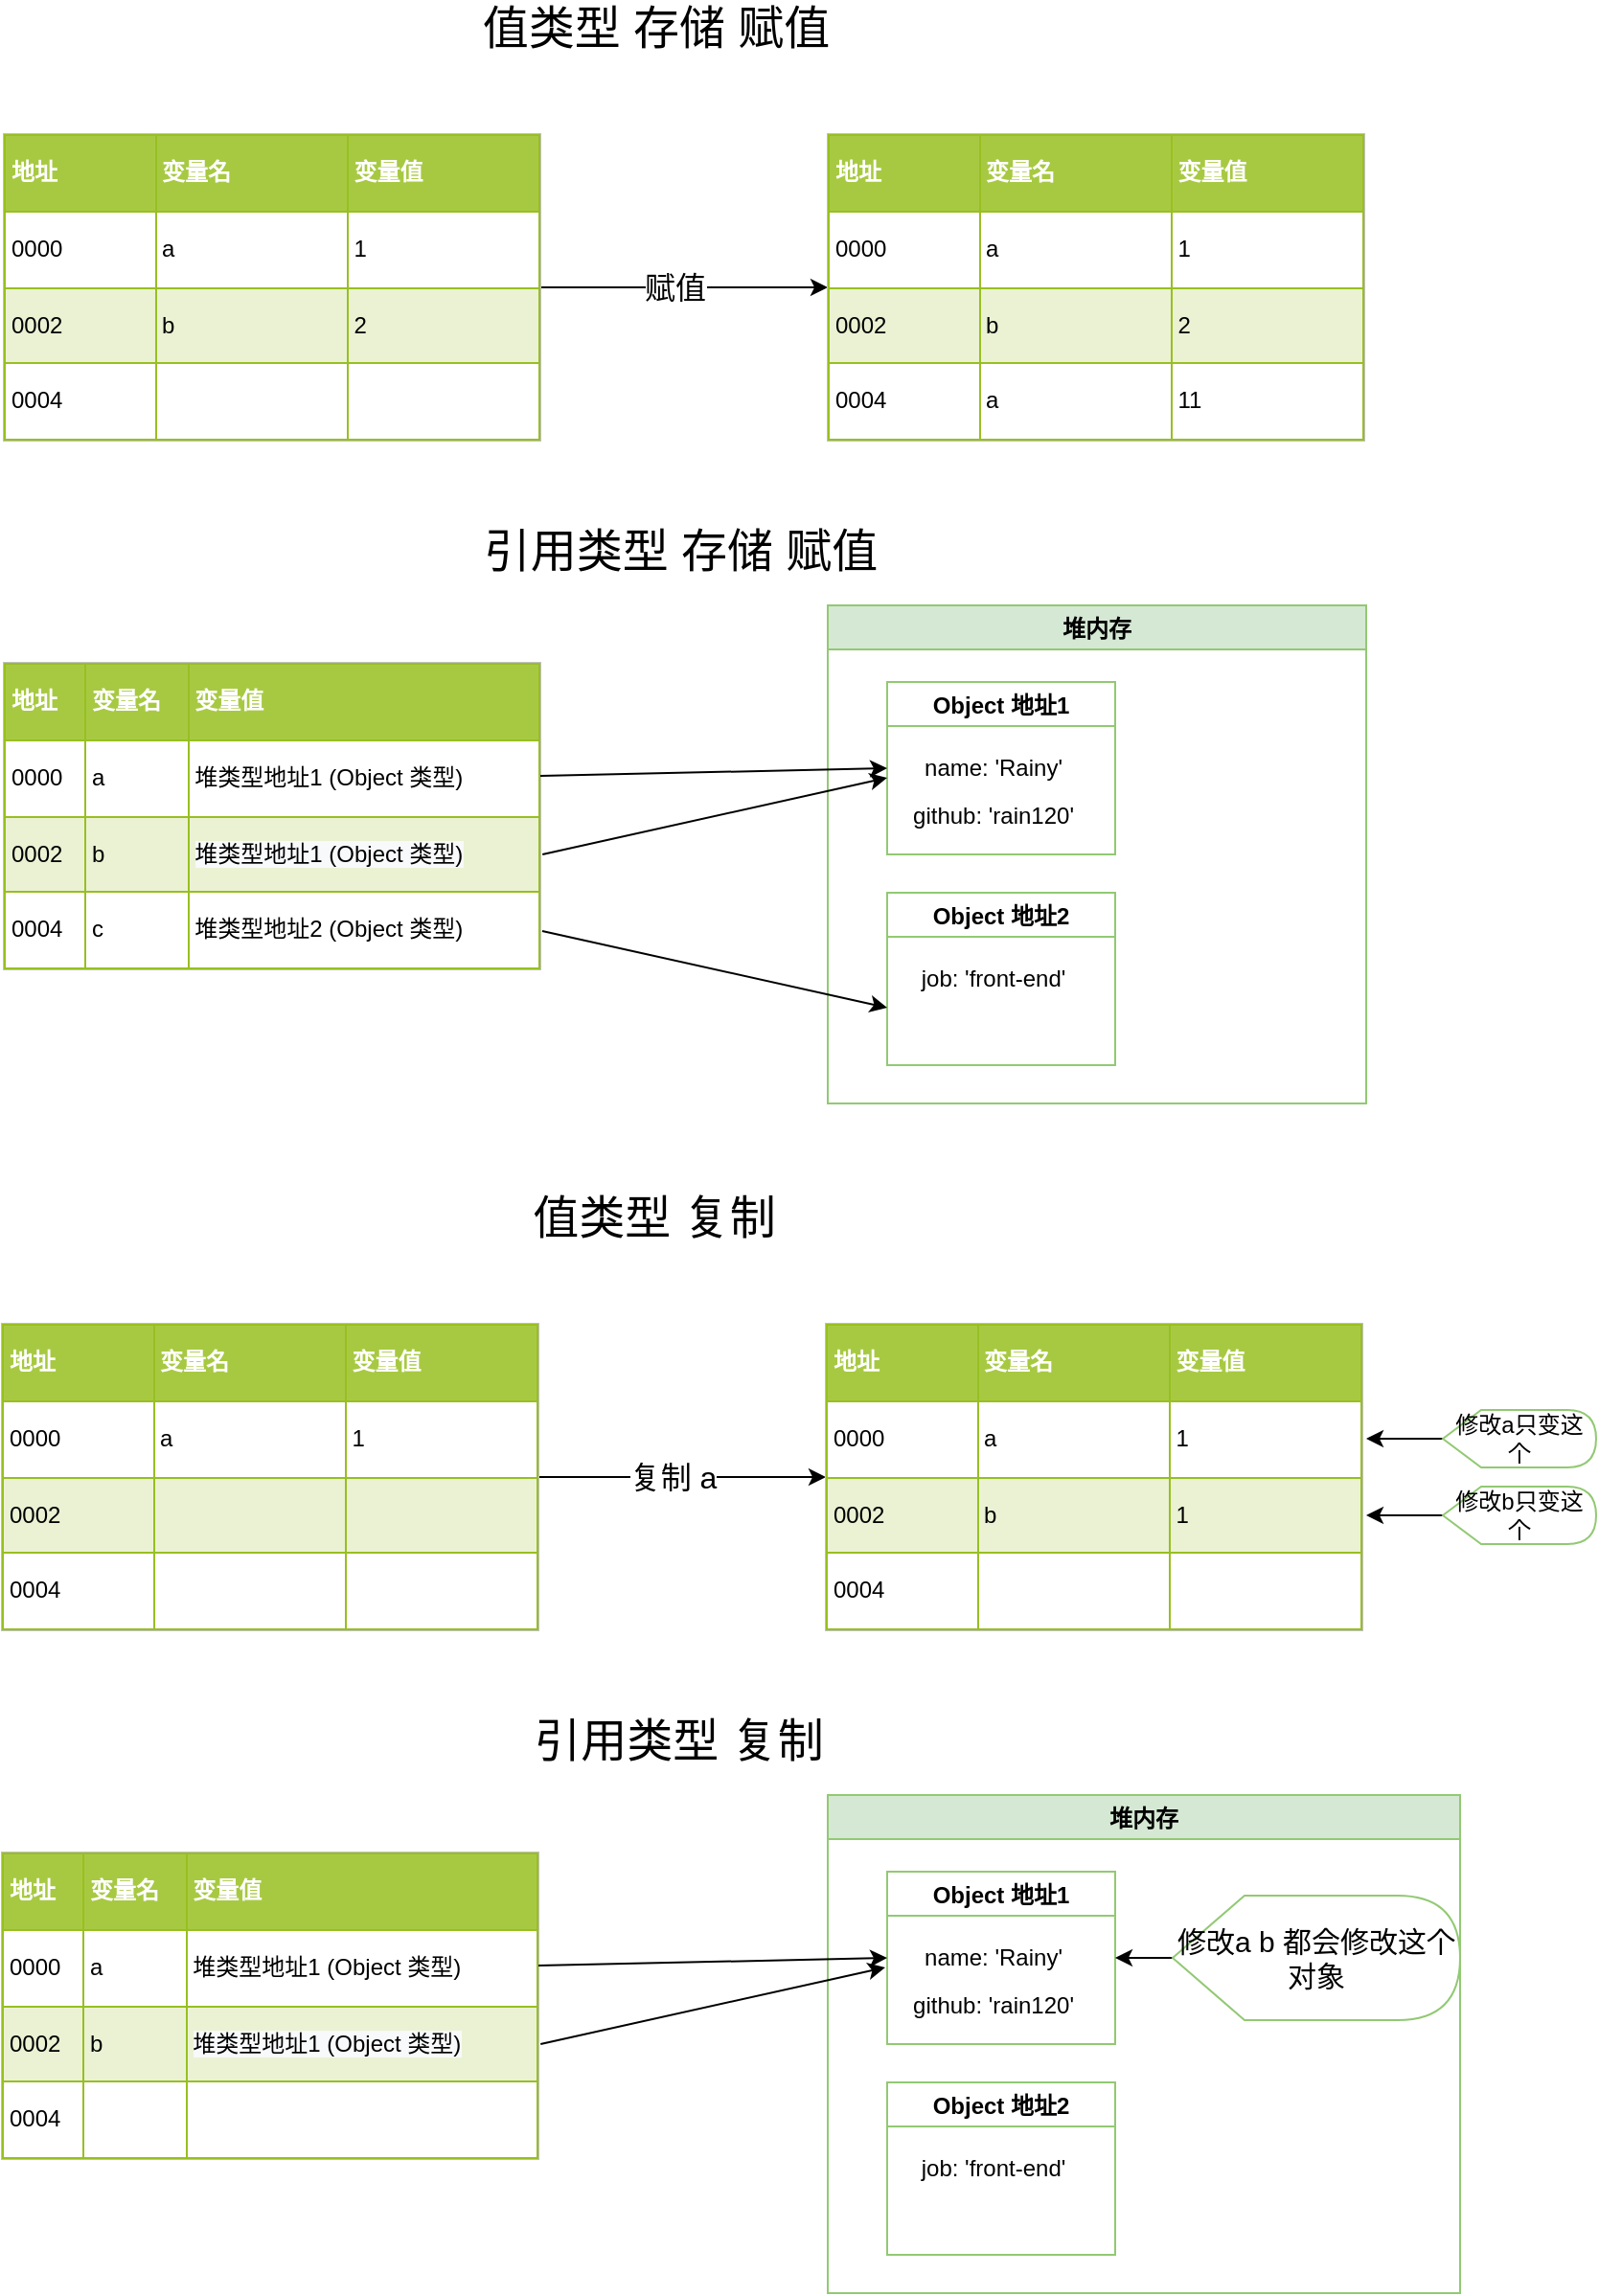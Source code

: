 <mxfile version="12.8.8" type="device"><diagram id="kJwYOjMW-JmwtwR1boNM" name="Page-1"><mxGraphModel dx="946" dy="638" grid="1" gridSize="10" guides="1" tooltips="1" connect="1" arrows="1" fold="1" page="1" pageScale="1" pageWidth="827" pageHeight="1169" math="0" shadow="0"><root><mxCell id="0"/><mxCell id="1" parent="0"/><mxCell id="ypBjIYY5pMFYW3p5S2uj-9" style="edgeStyle=orthogonalEdgeStyle;rounded=0;orthogonalLoop=1;jettySize=auto;html=1;exitX=1;exitY=0.5;exitDx=0;exitDy=0;entryX=0;entryY=0.5;entryDx=0;entryDy=0;" edge="1" parent="1" source="ypBjIYY5pMFYW3p5S2uj-6" target="ypBjIYY5pMFYW3p5S2uj-8"><mxGeometry relative="1" as="geometry"/></mxCell><mxCell id="ypBjIYY5pMFYW3p5S2uj-11" value="&lt;span style=&quot;font-size: 16px&quot;&gt;赋值&lt;/span&gt;" style="text;html=1;align=center;verticalAlign=middle;resizable=0;points=[];labelBackgroundColor=#ffffff;" vertex="1" connectable="0" parent="ypBjIYY5pMFYW3p5S2uj-9"><mxGeometry x="-0.067" relative="1" as="geometry"><mxPoint as="offset"/></mxGeometry></mxCell><mxCell id="ypBjIYY5pMFYW3p5S2uj-6" value="&lt;table border=&quot;1&quot; width=&quot;100%&quot; cellpadding=&quot;3&quot; style=&quot;width: 100% ; height: 100% ; border-collapse: collapse&quot;&gt;&lt;tbody&gt;&lt;tr style=&quot;background-color: #a7c942 ; color: #ffffff ; border: 1px solid #98bf21&quot;&gt;&lt;th align=&quot;left&quot;&gt;地址&lt;/th&gt;&lt;th align=&quot;left&quot;&gt;变量名&lt;/th&gt;&lt;th align=&quot;left&quot;&gt;变量值&lt;/th&gt;&lt;/tr&gt;&lt;tr style=&quot;border: 1px solid #98bf21&quot;&gt;&lt;td&gt;0000&lt;/td&gt;&lt;td&gt;a&lt;/td&gt;&lt;td&gt;1&lt;/td&gt;&lt;/tr&gt;&lt;tr style=&quot;background-color: #eaf2d3 ; border: 1px solid #98bf21&quot;&gt;&lt;td&gt;0002&lt;/td&gt;&lt;td&gt;b&lt;/td&gt;&lt;td&gt;2&lt;/td&gt;&lt;/tr&gt;&lt;tr style=&quot;border: 1px solid #98bf21&quot;&gt;&lt;td&gt;0004&lt;/td&gt;&lt;td&gt;&lt;/td&gt;&lt;td&gt;&lt;/td&gt;&lt;/tr&gt;&lt;/tbody&gt;&lt;/table&gt;" style="text;html=1;strokeColor=#c0c0c0;fillColor=#ffffff;overflow=fill;rounded=0;imageAspect=1;" vertex="1" parent="1"><mxGeometry x="59" y="104" width="280" height="160" as="geometry"/></mxCell><mxCell id="ypBjIYY5pMFYW3p5S2uj-8" value="&lt;table border=&quot;1&quot; width=&quot;100%&quot; cellpadding=&quot;3&quot; style=&quot;width: 100% ; height: 100% ; border-collapse: collapse&quot;&gt;&lt;tbody&gt;&lt;tr style=&quot;background-color: #a7c942 ; color: #ffffff ; border: 1px solid #98bf21&quot;&gt;&lt;th align=&quot;left&quot;&gt;地址&lt;/th&gt;&lt;th align=&quot;left&quot;&gt;变量名&lt;/th&gt;&lt;th align=&quot;left&quot;&gt;变量值&lt;/th&gt;&lt;/tr&gt;&lt;tr style=&quot;border: 1px solid #98bf21&quot;&gt;&lt;td&gt;0000&lt;/td&gt;&lt;td&gt;a&lt;/td&gt;&lt;td&gt;1&lt;/td&gt;&lt;/tr&gt;&lt;tr style=&quot;background-color: #eaf2d3 ; border: 1px solid #98bf21&quot;&gt;&lt;td&gt;0002&lt;/td&gt;&lt;td&gt;b&lt;/td&gt;&lt;td&gt;2&lt;/td&gt;&lt;/tr&gt;&lt;tr style=&quot;border: 1px solid #98bf21&quot;&gt;&lt;td&gt;0004&lt;/td&gt;&lt;td&gt;a&lt;/td&gt;&lt;td&gt;11&lt;/td&gt;&lt;/tr&gt;&lt;/tbody&gt;&lt;/table&gt;" style="text;html=1;strokeColor=#c0c0c0;fillColor=#ffffff;overflow=fill;rounded=0;imageAspect=1;" vertex="1" parent="1"><mxGeometry x="489" y="104" width="280" height="160" as="geometry"/></mxCell><mxCell id="ypBjIYY5pMFYW3p5S2uj-13" value="&lt;font style=&quot;font-size: 24px&quot;&gt;值类型 存储 赋值&lt;/font&gt;" style="text;html=1;align=center;verticalAlign=middle;resizable=0;points=[];autosize=1;" vertex="1" parent="1"><mxGeometry x="299" y="39" width="200" height="20" as="geometry"/></mxCell><mxCell id="ypBjIYY5pMFYW3p5S2uj-15" value="&lt;font style=&quot;font-size: 24px&quot;&gt;引用类型 存储 赋值&lt;/font&gt;" style="text;html=1;align=center;verticalAlign=middle;resizable=0;points=[];autosize=1;" vertex="1" parent="1"><mxGeometry x="302" y="312" width="220" height="20" as="geometry"/></mxCell><mxCell id="ypBjIYY5pMFYW3p5S2uj-16" value="&lt;table border=&quot;1&quot; width=&quot;100%&quot; cellpadding=&quot;3&quot; style=&quot;width: 100% ; height: 100% ; border-collapse: collapse&quot;&gt;&lt;tbody&gt;&lt;tr style=&quot;background-color: #a7c942 ; color: #ffffff ; border: 1px solid #98bf21&quot;&gt;&lt;th align=&quot;left&quot;&gt;地址&lt;/th&gt;&lt;th align=&quot;left&quot;&gt;变量名&lt;/th&gt;&lt;th align=&quot;left&quot;&gt;变量值&lt;/th&gt;&lt;/tr&gt;&lt;tr style=&quot;border: 1px solid #98bf21&quot;&gt;&lt;td&gt;0000&lt;/td&gt;&lt;td&gt;a&lt;/td&gt;&lt;td&gt;堆类型地址1 (Object 类型)&lt;/td&gt;&lt;/tr&gt;&lt;tr style=&quot;background-color: #eaf2d3 ; border: 1px solid #98bf21&quot;&gt;&lt;td&gt;0002&lt;/td&gt;&lt;td&gt;b&lt;/td&gt;&lt;td&gt;&lt;span style=&quot;background-color: rgb(248 , 249 , 250)&quot;&gt;堆类型地址1 (Object 类型)&lt;/span&gt;&lt;br&gt;&lt;/td&gt;&lt;/tr&gt;&lt;tr style=&quot;border: 1px solid #98bf21&quot;&gt;&lt;td&gt;0004&lt;/td&gt;&lt;td&gt;c&lt;/td&gt;&lt;td&gt;堆类型地址2 (Object 类型)&lt;/td&gt;&lt;/tr&gt;&lt;/tbody&gt;&lt;/table&gt;" style="text;html=1;strokeColor=#c0c0c0;fillColor=#ffffff;overflow=fill;rounded=0;imageAspect=1;" vertex="1" parent="1"><mxGeometry x="59" y="380" width="280" height="160" as="geometry"/></mxCell><mxCell id="ypBjIYY5pMFYW3p5S2uj-19" value="堆内存" style="swimlane;fillColor=#d5e8d4;strokeColor=#92C973;" vertex="1" parent="1"><mxGeometry x="489" y="350" width="281" height="260" as="geometry"/></mxCell><mxCell id="ypBjIYY5pMFYW3p5S2uj-21" value="Object 地址1" style="swimlane;strokeColor=#92C973;" vertex="1" parent="ypBjIYY5pMFYW3p5S2uj-19"><mxGeometry x="31" y="40" width="119" height="90" as="geometry"/></mxCell><mxCell id="ypBjIYY5pMFYW3p5S2uj-25" value="name: 'Rainy'" style="text;html=1;align=center;verticalAlign=middle;resizable=0;points=[];autosize=1;" vertex="1" parent="ypBjIYY5pMFYW3p5S2uj-21"><mxGeometry x="10" y="35" width="90" height="20" as="geometry"/></mxCell><mxCell id="ypBjIYY5pMFYW3p5S2uj-30" value="github: 'rain120'" style="text;html=1;align=center;verticalAlign=middle;resizable=0;points=[];autosize=1;" vertex="1" parent="ypBjIYY5pMFYW3p5S2uj-21"><mxGeometry x="5" y="60" width="100" height="20" as="geometry"/></mxCell><mxCell id="ypBjIYY5pMFYW3p5S2uj-26" value="Object 地址2" style="swimlane;strokeColor=#92C973;" vertex="1" parent="ypBjIYY5pMFYW3p5S2uj-19"><mxGeometry x="31" y="150" width="119" height="90" as="geometry"/></mxCell><mxCell id="ypBjIYY5pMFYW3p5S2uj-27" value="job: 'front-end'" style="text;html=1;align=center;verticalAlign=middle;resizable=0;points=[];autosize=1;" vertex="1" parent="ypBjIYY5pMFYW3p5S2uj-26"><mxGeometry x="10" y="35" width="90" height="20" as="geometry"/></mxCell><mxCell id="ypBjIYY5pMFYW3p5S2uj-33" value="" style="endArrow=classic;html=1;" edge="1" parent="1"><mxGeometry width="50" height="50" relative="1" as="geometry"><mxPoint x="340" y="520" as="sourcePoint"/><mxPoint x="520" y="560" as="targetPoint"/></mxGeometry></mxCell><mxCell id="ypBjIYY5pMFYW3p5S2uj-34" value="" style="endArrow=classic;html=1;exitX=1.004;exitY=0.625;exitDx=0;exitDy=0;exitPerimeter=0;" edge="1" parent="1" source="ypBjIYY5pMFYW3p5S2uj-16"><mxGeometry width="50" height="50" relative="1" as="geometry"><mxPoint x="350" y="530" as="sourcePoint"/><mxPoint x="520" y="440" as="targetPoint"/></mxGeometry></mxCell><mxCell id="ypBjIYY5pMFYW3p5S2uj-35" value="" style="endArrow=classic;html=1;exitX=1;exitY=0.369;exitDx=0;exitDy=0;exitPerimeter=0;entryX=0;entryY=0.5;entryDx=0;entryDy=0;" edge="1" parent="1" source="ypBjIYY5pMFYW3p5S2uj-16" target="ypBjIYY5pMFYW3p5S2uj-21"><mxGeometry width="50" height="50" relative="1" as="geometry"><mxPoint x="350.12" y="490" as="sourcePoint"/><mxPoint x="530" y="445" as="targetPoint"/></mxGeometry></mxCell><mxCell id="ypBjIYY5pMFYW3p5S2uj-36" style="edgeStyle=orthogonalEdgeStyle;rounded=0;orthogonalLoop=1;jettySize=auto;html=1;exitX=1;exitY=0.5;exitDx=0;exitDy=0;entryX=0;entryY=0.5;entryDx=0;entryDy=0;" edge="1" parent="1" source="ypBjIYY5pMFYW3p5S2uj-38" target="ypBjIYY5pMFYW3p5S2uj-39"><mxGeometry relative="1" as="geometry"/></mxCell><mxCell id="ypBjIYY5pMFYW3p5S2uj-37" value="&lt;font style=&quot;font-size: 16px&quot;&gt;复制 a&lt;/font&gt;" style="text;html=1;align=center;verticalAlign=middle;resizable=0;points=[];labelBackgroundColor=#ffffff;" vertex="1" connectable="0" parent="ypBjIYY5pMFYW3p5S2uj-36"><mxGeometry x="-0.067" relative="1" as="geometry"><mxPoint as="offset"/></mxGeometry></mxCell><mxCell id="ypBjIYY5pMFYW3p5S2uj-38" value="&lt;table border=&quot;1&quot; width=&quot;100%&quot; cellpadding=&quot;3&quot; style=&quot;width: 100% ; height: 100% ; border-collapse: collapse&quot;&gt;&lt;tbody&gt;&lt;tr style=&quot;background-color: #a7c942 ; color: #ffffff ; border: 1px solid #98bf21&quot;&gt;&lt;th align=&quot;left&quot;&gt;地址&lt;/th&gt;&lt;th align=&quot;left&quot;&gt;变量名&lt;/th&gt;&lt;th align=&quot;left&quot;&gt;变量值&lt;/th&gt;&lt;/tr&gt;&lt;tr style=&quot;border: 1px solid #98bf21&quot;&gt;&lt;td&gt;0000&lt;/td&gt;&lt;td&gt;a&lt;/td&gt;&lt;td&gt;1&lt;/td&gt;&lt;/tr&gt;&lt;tr style=&quot;background-color: #eaf2d3 ; border: 1px solid #98bf21&quot;&gt;&lt;td&gt;0002&lt;/td&gt;&lt;td&gt;&lt;br&gt;&lt;/td&gt;&lt;td&gt;&lt;br&gt;&lt;/td&gt;&lt;/tr&gt;&lt;tr style=&quot;border: 1px solid #98bf21&quot;&gt;&lt;td&gt;0004&lt;/td&gt;&lt;td&gt;&lt;/td&gt;&lt;td&gt;&lt;/td&gt;&lt;/tr&gt;&lt;/tbody&gt;&lt;/table&gt;" style="text;html=1;strokeColor=#c0c0c0;fillColor=#ffffff;overflow=fill;rounded=0;imageAspect=1;" vertex="1" parent="1"><mxGeometry x="58" y="725" width="280" height="160" as="geometry"/></mxCell><mxCell id="ypBjIYY5pMFYW3p5S2uj-39" value="&lt;table border=&quot;1&quot; width=&quot;100%&quot; cellpadding=&quot;3&quot; style=&quot;width: 100% ; height: 100% ; border-collapse: collapse&quot;&gt;&lt;tbody&gt;&lt;tr style=&quot;background-color: #a7c942 ; color: #ffffff ; border: 1px solid #98bf21&quot;&gt;&lt;th align=&quot;left&quot;&gt;地址&lt;/th&gt;&lt;th align=&quot;left&quot;&gt;变量名&lt;/th&gt;&lt;th align=&quot;left&quot;&gt;变量值&lt;/th&gt;&lt;/tr&gt;&lt;tr style=&quot;border: 1px solid #98bf21&quot;&gt;&lt;td&gt;0000&lt;/td&gt;&lt;td&gt;a&lt;/td&gt;&lt;td&gt;1&lt;/td&gt;&lt;/tr&gt;&lt;tr style=&quot;background-color: #eaf2d3 ; border: 1px solid #98bf21&quot;&gt;&lt;td&gt;0002&lt;/td&gt;&lt;td&gt;b&lt;/td&gt;&lt;td&gt;1&lt;/td&gt;&lt;/tr&gt;&lt;tr style=&quot;border: 1px solid #98bf21&quot;&gt;&lt;td&gt;0004&lt;/td&gt;&lt;td&gt;&lt;br&gt;&lt;/td&gt;&lt;td&gt;&lt;br&gt;&lt;/td&gt;&lt;/tr&gt;&lt;/tbody&gt;&lt;/table&gt;" style="text;html=1;strokeColor=#c0c0c0;fillColor=#ffffff;overflow=fill;rounded=0;imageAspect=1;" vertex="1" parent="1"><mxGeometry x="488" y="725" width="280" height="160" as="geometry"/></mxCell><mxCell id="ypBjIYY5pMFYW3p5S2uj-41" value="&lt;font style=&quot;font-size: 24px&quot;&gt;值类型 复制&lt;/font&gt;" style="text;html=1;align=center;verticalAlign=middle;resizable=0;points=[];autosize=1;" vertex="1" parent="1"><mxGeometry x="328" y="660" width="140" height="20" as="geometry"/></mxCell><mxCell id="ypBjIYY5pMFYW3p5S2uj-42" value="&lt;font style=&quot;font-size: 24px&quot;&gt;引用类型 复制&lt;/font&gt;" style="text;html=1;align=center;verticalAlign=middle;resizable=0;points=[];autosize=1;" vertex="1" parent="1"><mxGeometry x="326" y="933" width="170" height="20" as="geometry"/></mxCell><mxCell id="ypBjIYY5pMFYW3p5S2uj-43" value="&lt;table border=&quot;1&quot; width=&quot;100%&quot; cellpadding=&quot;3&quot; style=&quot;width: 100% ; height: 100% ; border-collapse: collapse&quot;&gt;&lt;tbody&gt;&lt;tr style=&quot;background-color: #a7c942 ; color: #ffffff ; border: 1px solid #98bf21&quot;&gt;&lt;th align=&quot;left&quot;&gt;地址&lt;/th&gt;&lt;th align=&quot;left&quot;&gt;变量名&lt;/th&gt;&lt;th align=&quot;left&quot;&gt;变量值&lt;/th&gt;&lt;/tr&gt;&lt;tr style=&quot;border: 1px solid #98bf21&quot;&gt;&lt;td&gt;0000&lt;/td&gt;&lt;td&gt;a&lt;/td&gt;&lt;td&gt;堆类型地址1 (Object 类型)&lt;/td&gt;&lt;/tr&gt;&lt;tr style=&quot;background-color: #eaf2d3 ; border: 1px solid #98bf21&quot;&gt;&lt;td&gt;0002&lt;/td&gt;&lt;td&gt;b&lt;/td&gt;&lt;td&gt;&lt;span style=&quot;background-color: rgb(248 , 249 , 250)&quot;&gt;堆类型地址1 (Object 类型)&lt;/span&gt;&lt;br&gt;&lt;/td&gt;&lt;/tr&gt;&lt;tr style=&quot;border: 1px solid #98bf21&quot;&gt;&lt;td&gt;0004&lt;/td&gt;&lt;td&gt;&lt;br&gt;&lt;/td&gt;&lt;td&gt;&lt;br&gt;&lt;/td&gt;&lt;/tr&gt;&lt;/tbody&gt;&lt;/table&gt;" style="text;html=1;strokeColor=#c0c0c0;fillColor=#ffffff;overflow=fill;rounded=0;imageAspect=1;" vertex="1" parent="1"><mxGeometry x="58" y="1001" width="280" height="160" as="geometry"/></mxCell><mxCell id="ypBjIYY5pMFYW3p5S2uj-44" value="堆内存" style="swimlane;fillColor=#d5e8d4;strokeColor=#92C973;" vertex="1" parent="1"><mxGeometry x="489" y="971" width="330" height="260" as="geometry"/></mxCell><mxCell id="ypBjIYY5pMFYW3p5S2uj-45" value="Object 地址1" style="swimlane;strokeColor=#92C973;" vertex="1" parent="ypBjIYY5pMFYW3p5S2uj-44"><mxGeometry x="31" y="40" width="119" height="90" as="geometry"/></mxCell><mxCell id="ypBjIYY5pMFYW3p5S2uj-46" value="name: 'Rainy'" style="text;html=1;align=center;verticalAlign=middle;resizable=0;points=[];autosize=1;" vertex="1" parent="ypBjIYY5pMFYW3p5S2uj-45"><mxGeometry x="10" y="35" width="90" height="20" as="geometry"/></mxCell><mxCell id="ypBjIYY5pMFYW3p5S2uj-47" value="github: 'rain120'" style="text;html=1;align=center;verticalAlign=middle;resizable=0;points=[];autosize=1;" vertex="1" parent="ypBjIYY5pMFYW3p5S2uj-45"><mxGeometry x="5" y="60" width="100" height="20" as="geometry"/></mxCell><mxCell id="ypBjIYY5pMFYW3p5S2uj-48" value="Object 地址2" style="swimlane;strokeColor=#92C973;" vertex="1" parent="ypBjIYY5pMFYW3p5S2uj-44"><mxGeometry x="31" y="150" width="119" height="90" as="geometry"/></mxCell><mxCell id="ypBjIYY5pMFYW3p5S2uj-49" value="job: 'front-end'" style="text;html=1;align=center;verticalAlign=middle;resizable=0;points=[];autosize=1;" vertex="1" parent="ypBjIYY5pMFYW3p5S2uj-48"><mxGeometry x="10" y="35" width="90" height="20" as="geometry"/></mxCell><mxCell id="ypBjIYY5pMFYW3p5S2uj-55" style="edgeStyle=orthogonalEdgeStyle;rounded=0;orthogonalLoop=1;jettySize=auto;html=1;entryX=1;entryY=0.5;entryDx=0;entryDy=0;" edge="1" parent="ypBjIYY5pMFYW3p5S2uj-44" source="ypBjIYY5pMFYW3p5S2uj-54" target="ypBjIYY5pMFYW3p5S2uj-45"><mxGeometry relative="1" as="geometry"/></mxCell><mxCell id="ypBjIYY5pMFYW3p5S2uj-54" value="&lt;span style=&quot;font-size: 15px&quot;&gt;修改a b 都会修改这个对象&lt;/span&gt;" style="shape=display;whiteSpace=wrap;html=1;strokeColor=#92C973;" vertex="1" parent="ypBjIYY5pMFYW3p5S2uj-44"><mxGeometry x="180" y="52.5" width="150" height="65" as="geometry"/></mxCell><mxCell id="ypBjIYY5pMFYW3p5S2uj-51" value="" style="endArrow=classic;html=1;exitX=1.004;exitY=0.625;exitDx=0;exitDy=0;exitPerimeter=0;" edge="1" parent="1" source="ypBjIYY5pMFYW3p5S2uj-43"><mxGeometry width="50" height="50" relative="1" as="geometry"><mxPoint x="349" y="1151" as="sourcePoint"/><mxPoint x="519" y="1061" as="targetPoint"/></mxGeometry></mxCell><mxCell id="ypBjIYY5pMFYW3p5S2uj-52" value="" style="endArrow=classic;html=1;exitX=1;exitY=0.369;exitDx=0;exitDy=0;exitPerimeter=0;entryX=0;entryY=0.5;entryDx=0;entryDy=0;" edge="1" parent="1" source="ypBjIYY5pMFYW3p5S2uj-43" target="ypBjIYY5pMFYW3p5S2uj-45"><mxGeometry width="50" height="50" relative="1" as="geometry"><mxPoint x="349.12" y="1111" as="sourcePoint"/><mxPoint x="529" y="1066" as="targetPoint"/></mxGeometry></mxCell><mxCell id="ypBjIYY5pMFYW3p5S2uj-57" style="edgeStyle=orthogonalEdgeStyle;rounded=0;orthogonalLoop=1;jettySize=auto;html=1;exitX=0;exitY=0.5;exitDx=0;exitDy=0;exitPerimeter=0;" edge="1" parent="1" source="ypBjIYY5pMFYW3p5S2uj-56"><mxGeometry relative="1" as="geometry"><mxPoint x="770" y="785" as="targetPoint"/></mxGeometry></mxCell><mxCell id="ypBjIYY5pMFYW3p5S2uj-56" value="修改a只变这个" style="shape=display;whiteSpace=wrap;html=1;strokeColor=#92C973;" vertex="1" parent="1"><mxGeometry x="810" y="770" width="80" height="30" as="geometry"/></mxCell><mxCell id="ypBjIYY5pMFYW3p5S2uj-59" style="edgeStyle=orthogonalEdgeStyle;rounded=0;orthogonalLoop=1;jettySize=auto;html=1;" edge="1" parent="1" source="ypBjIYY5pMFYW3p5S2uj-58"><mxGeometry relative="1" as="geometry"><mxPoint x="770" y="825" as="targetPoint"/></mxGeometry></mxCell><mxCell id="ypBjIYY5pMFYW3p5S2uj-58" value="修改b只变这个" style="shape=display;whiteSpace=wrap;html=1;strokeColor=#92C973;" vertex="1" parent="1"><mxGeometry x="810" y="810" width="80" height="30" as="geometry"/></mxCell></root></mxGraphModel></diagram></mxfile>